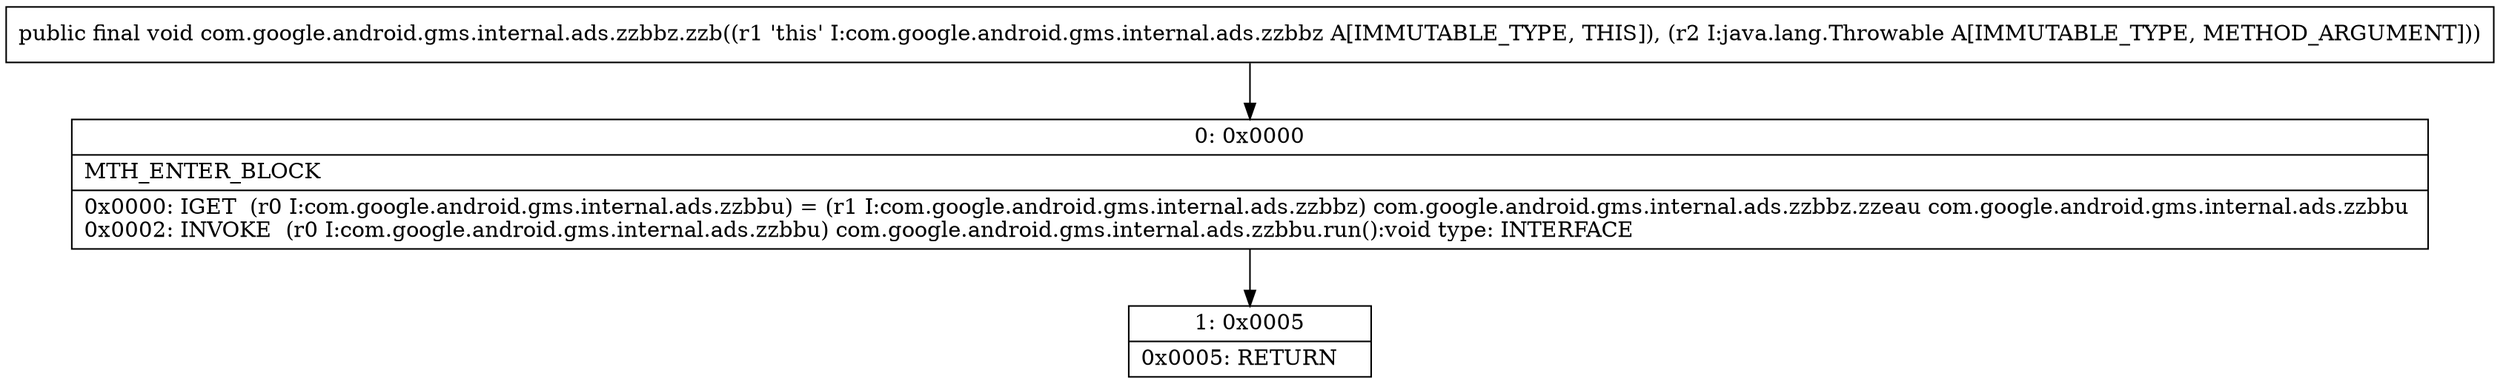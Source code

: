 digraph "CFG forcom.google.android.gms.internal.ads.zzbbz.zzb(Ljava\/lang\/Throwable;)V" {
Node_0 [shape=record,label="{0\:\ 0x0000|MTH_ENTER_BLOCK\l|0x0000: IGET  (r0 I:com.google.android.gms.internal.ads.zzbbu) = (r1 I:com.google.android.gms.internal.ads.zzbbz) com.google.android.gms.internal.ads.zzbbz.zzeau com.google.android.gms.internal.ads.zzbbu \l0x0002: INVOKE  (r0 I:com.google.android.gms.internal.ads.zzbbu) com.google.android.gms.internal.ads.zzbbu.run():void type: INTERFACE \l}"];
Node_1 [shape=record,label="{1\:\ 0x0005|0x0005: RETURN   \l}"];
MethodNode[shape=record,label="{public final void com.google.android.gms.internal.ads.zzbbz.zzb((r1 'this' I:com.google.android.gms.internal.ads.zzbbz A[IMMUTABLE_TYPE, THIS]), (r2 I:java.lang.Throwable A[IMMUTABLE_TYPE, METHOD_ARGUMENT])) }"];
MethodNode -> Node_0;
Node_0 -> Node_1;
}

